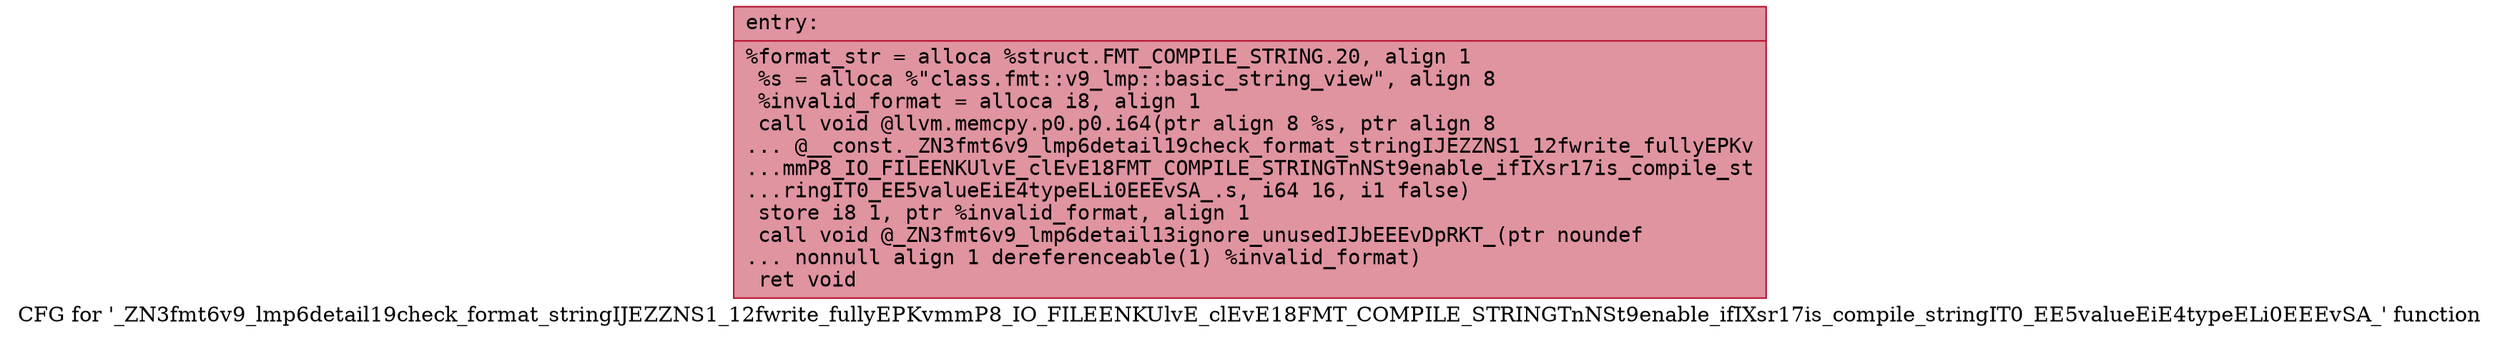 digraph "CFG for '_ZN3fmt6v9_lmp6detail19check_format_stringIJEZZNS1_12fwrite_fullyEPKvmmP8_IO_FILEENKUlvE_clEvE18FMT_COMPILE_STRINGTnNSt9enable_ifIXsr17is_compile_stringIT0_EE5valueEiE4typeELi0EEEvSA_' function" {
	label="CFG for '_ZN3fmt6v9_lmp6detail19check_format_stringIJEZZNS1_12fwrite_fullyEPKvmmP8_IO_FILEENKUlvE_clEvE18FMT_COMPILE_STRINGTnNSt9enable_ifIXsr17is_compile_stringIT0_EE5valueEiE4typeELi0EEEvSA_' function";

	Node0x55fec306fd10 [shape=record,color="#b70d28ff", style=filled, fillcolor="#b70d2870" fontname="Courier",label="{entry:\l|  %format_str = alloca %struct.FMT_COMPILE_STRING.20, align 1\l  %s = alloca %\"class.fmt::v9_lmp::basic_string_view\", align 8\l  %invalid_format = alloca i8, align 1\l  call void @llvm.memcpy.p0.p0.i64(ptr align 8 %s, ptr align 8\l... @__const._ZN3fmt6v9_lmp6detail19check_format_stringIJEZZNS1_12fwrite_fullyEPKv\l...mmP8_IO_FILEENKUlvE_clEvE18FMT_COMPILE_STRINGTnNSt9enable_ifIXsr17is_compile_st\l...ringIT0_EE5valueEiE4typeELi0EEEvSA_.s, i64 16, i1 false)\l  store i8 1, ptr %invalid_format, align 1\l  call void @_ZN3fmt6v9_lmp6detail13ignore_unusedIJbEEEvDpRKT_(ptr noundef\l... nonnull align 1 dereferenceable(1) %invalid_format)\l  ret void\l}"];
}
